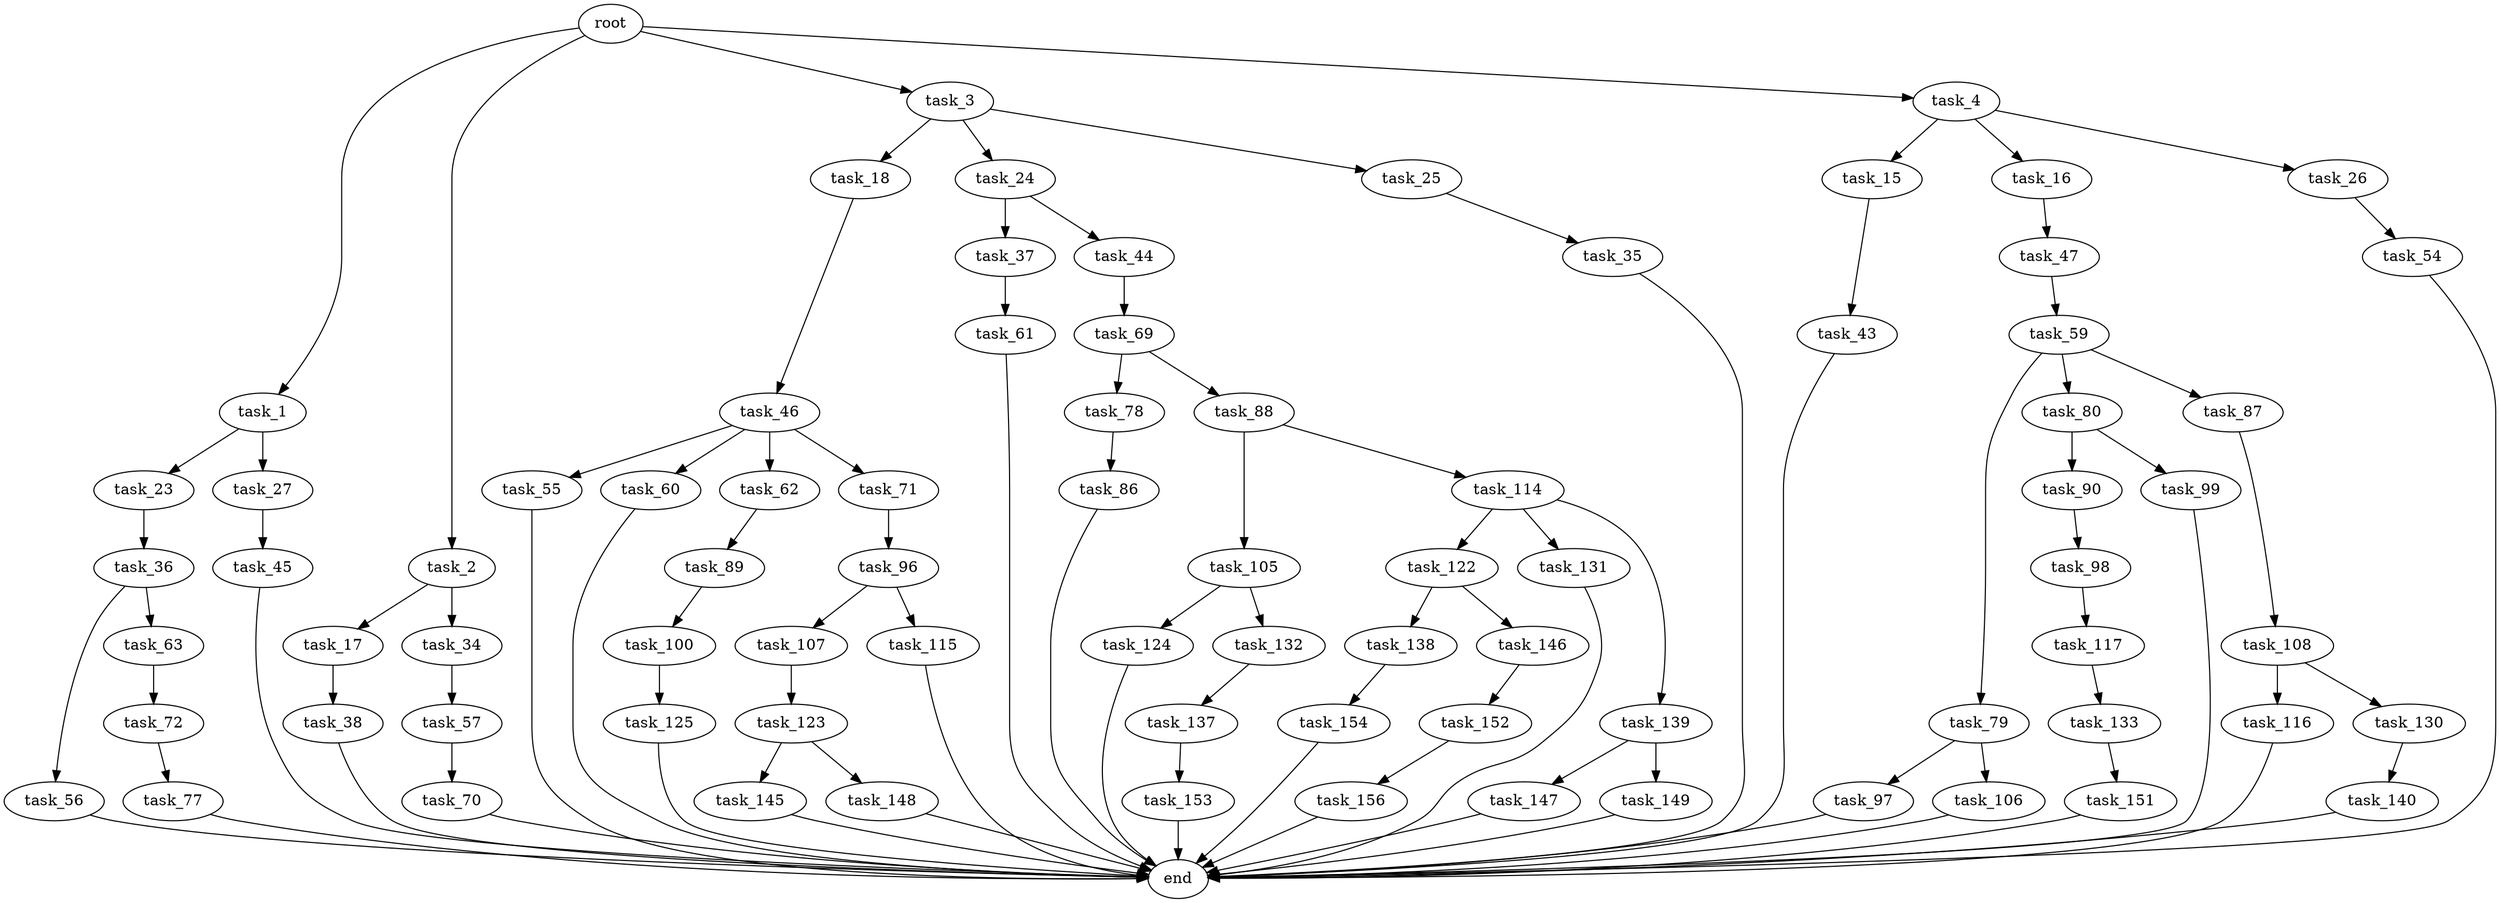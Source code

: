 digraph G {
  root [size="0.000000"];
  task_1 [size="135861265536.000000"];
  task_2 [size="37165440979.000000"];
  task_3 [size="21188317277.000000"];
  task_4 [size="143961187800.000000"];
  task_23 [size="1073741824000.000000"];
  task_27 [size="134217728000.000000"];
  task_17 [size="782757789696.000000"];
  task_34 [size="256859721051.000000"];
  task_18 [size="5016454168.000000"];
  task_24 [size="32638413948.000000"];
  task_25 [size="28991029248.000000"];
  task_15 [size="553267588395.000000"];
  task_16 [size="93904125108.000000"];
  task_26 [size="26773811474.000000"];
  task_43 [size="134217728000.000000"];
  task_47 [size="92650592184.000000"];
  task_38 [size="7790659913.000000"];
  task_46 [size="962089000215.000000"];
  task_36 [size="134217728000.000000"];
  task_37 [size="172957691585.000000"];
  task_44 [size="28991029248.000000"];
  task_35 [size="1073741824000.000000"];
  task_54 [size="68719476736.000000"];
  task_45 [size="11614386029.000000"];
  task_57 [size="416161733942.000000"];
  end [size="0.000000"];
  task_56 [size="28991029248.000000"];
  task_63 [size="1073741824000.000000"];
  task_61 [size="123455894124.000000"];
  task_69 [size="210999636946.000000"];
  task_55 [size="1289278399847.000000"];
  task_60 [size="549755813888.000000"];
  task_62 [size="92625932452.000000"];
  task_71 [size="134217728000.000000"];
  task_59 [size="42211267336.000000"];
  task_70 [size="287667580300.000000"];
  task_79 [size="28991029248.000000"];
  task_80 [size="24674670306.000000"];
  task_87 [size="684311081740.000000"];
  task_89 [size="368293445632.000000"];
  task_72 [size="148356271579.000000"];
  task_78 [size="15641488195.000000"];
  task_88 [size="16580614564.000000"];
  task_96 [size="8589934592.000000"];
  task_77 [size="1073741824000.000000"];
  task_86 [size="549755813888.000000"];
  task_97 [size="21196848900.000000"];
  task_106 [size="180916241308.000000"];
  task_90 [size="5969893654.000000"];
  task_99 [size="171928735361.000000"];
  task_108 [size="782757789696.000000"];
  task_105 [size="68719476736.000000"];
  task_114 [size="9391075505.000000"];
  task_100 [size="8589934592.000000"];
  task_98 [size="925609822849.000000"];
  task_107 [size="24144793354.000000"];
  task_115 [size="35244939062.000000"];
  task_117 [size="134217728000.000000"];
  task_125 [size="68719476736.000000"];
  task_124 [size="588659219468.000000"];
  task_132 [size="3699622414.000000"];
  task_123 [size="12760888449.000000"];
  task_116 [size="782757789696.000000"];
  task_130 [size="14699250147.000000"];
  task_122 [size="782757789696.000000"];
  task_131 [size="2438181865.000000"];
  task_139 [size="368293445632.000000"];
  task_133 [size="368293445632.000000"];
  task_138 [size="926026731365.000000"];
  task_146 [size="1112122346693.000000"];
  task_145 [size="1401511892591.000000"];
  task_148 [size="549755813888.000000"];
  task_140 [size="68719476736.000000"];
  task_137 [size="368863771744.000000"];
  task_151 [size="1160147454.000000"];
  task_153 [size="5108820857.000000"];
  task_154 [size="31926655266.000000"];
  task_147 [size="17275655770.000000"];
  task_149 [size="13927004520.000000"];
  task_152 [size="1356586962.000000"];
  task_156 [size="25845230528.000000"];

  root -> task_1 [size="1.000000"];
  root -> task_2 [size="1.000000"];
  root -> task_3 [size="1.000000"];
  root -> task_4 [size="1.000000"];
  task_1 -> task_23 [size="134217728.000000"];
  task_1 -> task_27 [size="134217728.000000"];
  task_2 -> task_17 [size="75497472.000000"];
  task_2 -> task_34 [size="75497472.000000"];
  task_3 -> task_18 [size="411041792.000000"];
  task_3 -> task_24 [size="411041792.000000"];
  task_3 -> task_25 [size="411041792.000000"];
  task_4 -> task_15 [size="134217728.000000"];
  task_4 -> task_16 [size="134217728.000000"];
  task_4 -> task_26 [size="134217728.000000"];
  task_23 -> task_36 [size="838860800.000000"];
  task_27 -> task_45 [size="209715200.000000"];
  task_17 -> task_38 [size="679477248.000000"];
  task_34 -> task_57 [size="209715200.000000"];
  task_18 -> task_46 [size="134217728.000000"];
  task_24 -> task_37 [size="33554432.000000"];
  task_24 -> task_44 [size="33554432.000000"];
  task_25 -> task_35 [size="75497472.000000"];
  task_15 -> task_43 [size="411041792.000000"];
  task_16 -> task_47 [size="134217728.000000"];
  task_26 -> task_54 [size="536870912.000000"];
  task_43 -> end [size="1.000000"];
  task_47 -> task_59 [size="134217728.000000"];
  task_38 -> end [size="1.000000"];
  task_46 -> task_55 [size="679477248.000000"];
  task_46 -> task_60 [size="679477248.000000"];
  task_46 -> task_62 [size="679477248.000000"];
  task_46 -> task_71 [size="679477248.000000"];
  task_36 -> task_56 [size="209715200.000000"];
  task_36 -> task_63 [size="209715200.000000"];
  task_37 -> task_61 [size="301989888.000000"];
  task_44 -> task_69 [size="75497472.000000"];
  task_35 -> end [size="1.000000"];
  task_54 -> end [size="1.000000"];
  task_45 -> end [size="1.000000"];
  task_57 -> task_70 [size="301989888.000000"];
  task_56 -> end [size="1.000000"];
  task_63 -> task_72 [size="838860800.000000"];
  task_61 -> end [size="1.000000"];
  task_69 -> task_78 [size="411041792.000000"];
  task_69 -> task_88 [size="411041792.000000"];
  task_55 -> end [size="1.000000"];
  task_60 -> end [size="1.000000"];
  task_62 -> task_89 [size="411041792.000000"];
  task_71 -> task_96 [size="209715200.000000"];
  task_59 -> task_79 [size="75497472.000000"];
  task_59 -> task_80 [size="75497472.000000"];
  task_59 -> task_87 [size="75497472.000000"];
  task_70 -> end [size="1.000000"];
  task_79 -> task_97 [size="75497472.000000"];
  task_79 -> task_106 [size="75497472.000000"];
  task_80 -> task_90 [size="838860800.000000"];
  task_80 -> task_99 [size="838860800.000000"];
  task_87 -> task_108 [size="536870912.000000"];
  task_89 -> task_100 [size="411041792.000000"];
  task_72 -> task_77 [size="209715200.000000"];
  task_78 -> task_86 [size="33554432.000000"];
  task_88 -> task_105 [size="301989888.000000"];
  task_88 -> task_114 [size="301989888.000000"];
  task_96 -> task_107 [size="33554432.000000"];
  task_96 -> task_115 [size="33554432.000000"];
  task_77 -> end [size="1.000000"];
  task_86 -> end [size="1.000000"];
  task_97 -> end [size="1.000000"];
  task_106 -> end [size="1.000000"];
  task_90 -> task_98 [size="536870912.000000"];
  task_99 -> end [size="1.000000"];
  task_108 -> task_116 [size="679477248.000000"];
  task_108 -> task_130 [size="679477248.000000"];
  task_105 -> task_124 [size="134217728.000000"];
  task_105 -> task_132 [size="134217728.000000"];
  task_114 -> task_122 [size="209715200.000000"];
  task_114 -> task_131 [size="209715200.000000"];
  task_114 -> task_139 [size="209715200.000000"];
  task_100 -> task_125 [size="33554432.000000"];
  task_98 -> task_117 [size="838860800.000000"];
  task_107 -> task_123 [size="411041792.000000"];
  task_115 -> end [size="1.000000"];
  task_117 -> task_133 [size="209715200.000000"];
  task_125 -> end [size="1.000000"];
  task_124 -> end [size="1.000000"];
  task_132 -> task_137 [size="209715200.000000"];
  task_123 -> task_145 [size="301989888.000000"];
  task_123 -> task_148 [size="301989888.000000"];
  task_116 -> end [size="1.000000"];
  task_130 -> task_140 [size="411041792.000000"];
  task_122 -> task_138 [size="679477248.000000"];
  task_122 -> task_146 [size="679477248.000000"];
  task_131 -> end [size="1.000000"];
  task_139 -> task_147 [size="411041792.000000"];
  task_139 -> task_149 [size="411041792.000000"];
  task_133 -> task_151 [size="411041792.000000"];
  task_138 -> task_154 [size="679477248.000000"];
  task_146 -> task_152 [size="838860800.000000"];
  task_145 -> end [size="1.000000"];
  task_148 -> end [size="1.000000"];
  task_140 -> end [size="1.000000"];
  task_137 -> task_153 [size="536870912.000000"];
  task_151 -> end [size="1.000000"];
  task_153 -> end [size="1.000000"];
  task_154 -> end [size="1.000000"];
  task_147 -> end [size="1.000000"];
  task_149 -> end [size="1.000000"];
  task_152 -> task_156 [size="75497472.000000"];
  task_156 -> end [size="1.000000"];
}
